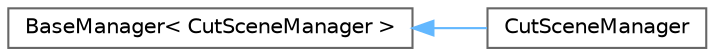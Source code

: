 digraph "クラス階層図"
{
 // LATEX_PDF_SIZE
  bgcolor="transparent";
  edge [fontname=Helvetica,fontsize=10,labelfontname=Helvetica,labelfontsize=10];
  node [fontname=Helvetica,fontsize=10,shape=box,height=0.2,width=0.4];
  rankdir="LR";
  Node0 [id="Node000000",label="BaseManager\< CutSceneManager \>",height=0.2,width=0.4,color="grey40", fillcolor="white", style="filled",URL="$class_base_manager.html",tooltip=" "];
  Node0 -> Node1 [id="edge69_Node000000_Node000001",dir="back",color="steelblue1",style="solid",tooltip=" "];
  Node1 [id="Node000001",label="CutSceneManager",height=0.2,width=0.4,color="grey40", fillcolor="white", style="filled",URL="$class_cut_scene_manager.html",tooltip=" "];
}
